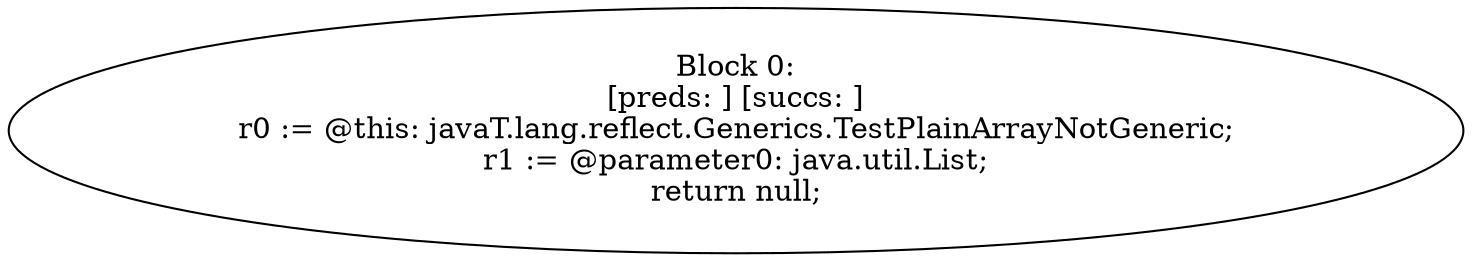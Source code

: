 digraph "unitGraph" {
    "Block 0:
[preds: ] [succs: ]
r0 := @this: javaT.lang.reflect.Generics.TestPlainArrayNotGeneric;
r1 := @parameter0: java.util.List;
return null;
"
}
